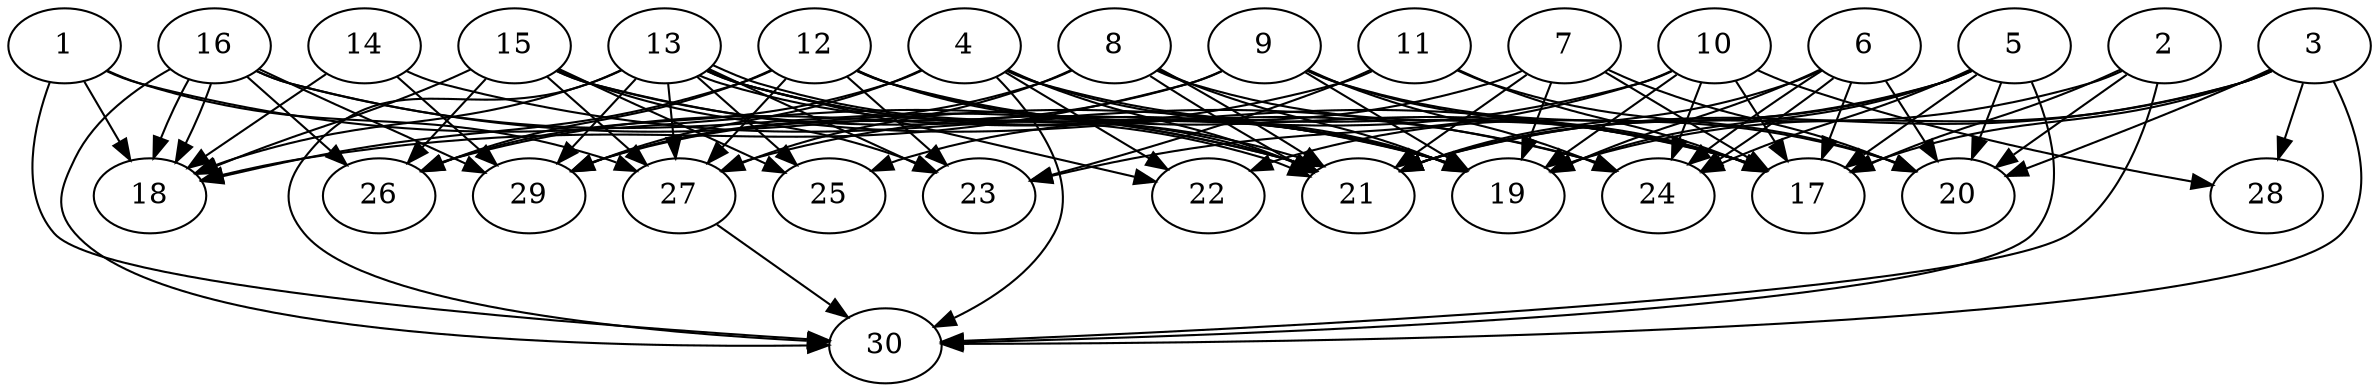 // DAG automatically generated by daggen at Wed Apr 12 12:21:39 2017
// ./daggen --dot -n 30 --jump=3 --fat=0.8 --regularity=0.2 --density=0.8 
digraph G {
  1 [size="5509145405", alpha="0.10"]
  1 -> 18 [size ="134217728"]
  1 -> 21 [size ="134217728"]
  1 -> 27 [size ="134217728"]
  1 -> 30 [size ="134217728"]
  2 [size="1073741824000", alpha="0.07"]
  2 -> 17 [size ="838860800"]
  2 -> 20 [size ="838860800"]
  2 -> 21 [size ="838860800"]
  2 -> 30 [size ="838860800"]
  3 [size="28991029248", alpha="0.16"]
  3 -> 17 [size ="75497472"]
  3 -> 19 [size ="75497472"]
  3 -> 20 [size ="75497472"]
  3 -> 21 [size ="75497472"]
  3 -> 28 [size ="75497472"]
  3 -> 30 [size ="75497472"]
  4 [size="315405018975", alpha="0.13"]
  4 -> 17 [size ="209715200"]
  4 -> 19 [size ="209715200"]
  4 -> 21 [size ="209715200"]
  4 -> 22 [size ="209715200"]
  4 -> 26 [size ="209715200"]
  4 -> 29 [size ="209715200"]
  4 -> 30 [size ="209715200"]
  5 [size="44873346966", alpha="0.18"]
  5 -> 17 [size ="33554432"]
  5 -> 19 [size ="33554432"]
  5 -> 20 [size ="33554432"]
  5 -> 21 [size ="33554432"]
  5 -> 22 [size ="33554432"]
  5 -> 24 [size ="33554432"]
  5 -> 30 [size ="33554432"]
  6 [size="18805325414", alpha="0.07"]
  6 -> 17 [size ="301989888"]
  6 -> 19 [size ="301989888"]
  6 -> 20 [size ="301989888"]
  6 -> 21 [size ="301989888"]
  6 -> 24 [size ="301989888"]
  6 -> 24 [size ="301989888"]
  7 [size="231928233984", alpha="0.20"]
  7 -> 17 [size ="301989888"]
  7 -> 19 [size ="301989888"]
  7 -> 20 [size ="301989888"]
  7 -> 21 [size ="301989888"]
  7 -> 25 [size ="301989888"]
  8 [size="6501597138", alpha="0.09"]
  8 -> 17 [size ="134217728"]
  8 -> 19 [size ="134217728"]
  8 -> 21 [size ="134217728"]
  8 -> 21 [size ="134217728"]
  8 -> 27 [size ="134217728"]
  8 -> 29 [size ="134217728"]
  9 [size="68719476736", alpha="0.06"]
  9 -> 17 [size ="134217728"]
  9 -> 18 [size ="134217728"]
  9 -> 19 [size ="134217728"]
  9 -> 20 [size ="134217728"]
  9 -> 24 [size ="134217728"]
  9 -> 29 [size ="134217728"]
  10 [size="1073741824000", alpha="0.02"]
  10 -> 17 [size ="838860800"]
  10 -> 19 [size ="838860800"]
  10 -> 23 [size ="838860800"]
  10 -> 24 [size ="838860800"]
  10 -> 27 [size ="838860800"]
  10 -> 28 [size ="838860800"]
  11 [size="368293445632", alpha="0.01"]
  11 -> 17 [size ="411041792"]
  11 -> 20 [size ="411041792"]
  11 -> 23 [size ="411041792"]
  11 -> 26 [size ="411041792"]
  12 [size="68719476736", alpha="0.08"]
  12 -> 17 [size ="134217728"]
  12 -> 18 [size ="134217728"]
  12 -> 19 [size ="134217728"]
  12 -> 21 [size ="134217728"]
  12 -> 23 [size ="134217728"]
  12 -> 26 [size ="134217728"]
  12 -> 27 [size ="134217728"]
  13 [size="1895055790", alpha="0.15"]
  13 -> 18 [size ="75497472"]
  13 -> 19 [size ="75497472"]
  13 -> 21 [size ="75497472"]
  13 -> 21 [size ="75497472"]
  13 -> 22 [size ="75497472"]
  13 -> 23 [size ="75497472"]
  13 -> 24 [size ="75497472"]
  13 -> 25 [size ="75497472"]
  13 -> 27 [size ="75497472"]
  13 -> 29 [size ="75497472"]
  13 -> 30 [size ="75497472"]
  14 [size="7505927574", alpha="0.17"]
  14 -> 18 [size ="134217728"]
  14 -> 24 [size ="134217728"]
  14 -> 29 [size ="134217728"]
  15 [size="1757096929", alpha="0.07"]
  15 -> 17 [size ="33554432"]
  15 -> 18 [size ="33554432"]
  15 -> 19 [size ="33554432"]
  15 -> 23 [size ="33554432"]
  15 -> 25 [size ="33554432"]
  15 -> 26 [size ="33554432"]
  15 -> 27 [size ="33554432"]
  16 [size="231928233984", alpha="0.17"]
  16 -> 18 [size ="301989888"]
  16 -> 18 [size ="301989888"]
  16 -> 19 [size ="301989888"]
  16 -> 21 [size ="301989888"]
  16 -> 26 [size ="301989888"]
  16 -> 29 [size ="301989888"]
  16 -> 30 [size ="301989888"]
  17 [size="158746430160", alpha="0.03"]
  18 [size="6970459679", alpha="0.18"]
  19 [size="28991029248", alpha="0.10"]
  20 [size="134217728000", alpha="0.12"]
  21 [size="428043505832", alpha="0.05"]
  22 [size="1013606472", alpha="0.03"]
  23 [size="28991029248", alpha="0.14"]
  24 [size="78228700308", alpha="0.09"]
  25 [size="33377897520", alpha="0.05"]
  26 [size="231928233984", alpha="0.12"]
  27 [size="1073741824000", alpha="0.07"]
  27 -> 30 [size ="838860800"]
  28 [size="1134138004512", alpha="0.16"]
  29 [size="1778851558", alpha="0.05"]
  30 [size="549755813888", alpha="0.17"]
}
